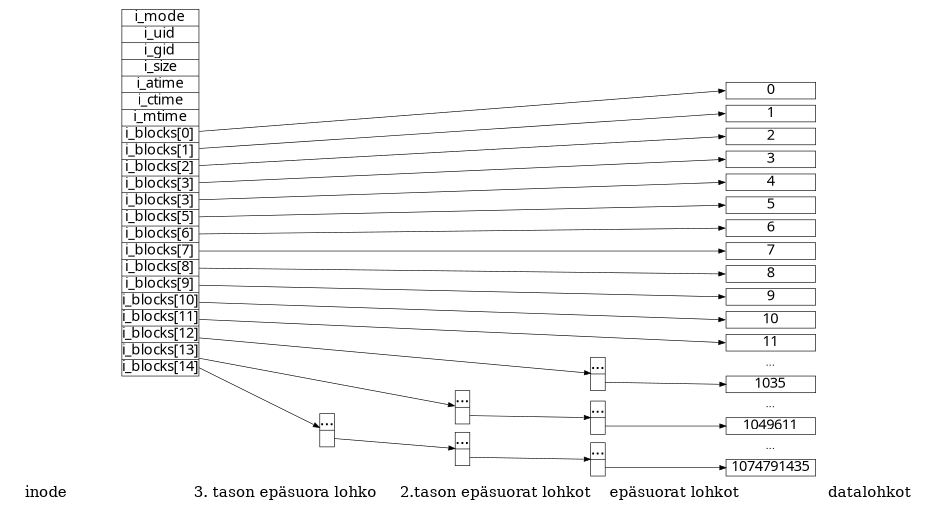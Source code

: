 digraph ext2 {
    graph[fontsize=7,labeljust="l"];
    label="inode                           3. tason epäsuora lohko     2.tason epäsuorat lohkot    epäsuorat lohkot                   datalohkot";
    splines = false;
    rankdir = LR;
    nodesep = 0.04;
    ranksep = 0.8;
    node[fontsize=7,width=0.0,height=0.0,margin=0.0,penwidth=0.3];
    size = "0.0,0.0";
    edge[arrowsize=0.3,penwidth=0.3];

    // Group 1: Inode
    subgraph {
        rank = same;
        inode [shape=record,fontname="Ubuntu Mono",label="i_mode|i_uid|i_gid|i_size|i_atime|i_ctime|i_mtime|<b0>i_blocks[0]|<b1>i_blocks[1]|<b2>i_blocks[2]|<b3>i_blocks[3]|<b4>i_blocks[3]|<b5>i_blocks[5]|<b6>i_blocks[6]|<b7>i_blocks[7]|<b8>i_blocks[8]|<b9>i_blocks[9]|<b10>i_blocks[10]|<b11>i_blocks[11]|<idp1>i_blocks[12]|<idp2>i_blocks[13]|<idp3>i_blocks[14]"];
    }

    // Group 2: Triply indirect blocks
    subgraph {
        rank = same;
        idb3 [shape=record,label="...|<last>"];
    }

    // Group 3: Doubly indirect blocks
    subgraph {
        rank = same;
        idb2_2id [shape=record,label="...|<last>"];
        idb2_3id [shape=record,label="...|<last>"];
    }

    // Group 4: Indirect blocks
    subgraph {
        rank = same;
        idb1_1id [shape=record,label="...|<last>"];
        idb1_2id [shape=record,label="...|<last>"];
        idb1_3id [shape=record,label="...|<last>"];
    }

    // Group 5: Data blocks
    subgraph {
        rank = same;
        node[fontname="Ubuntu Mono",width=0.6,height=0.0,margin=0.00];
        b_d_0 [shape=box,label="0"];
        b_d_1 [shape=box,label="1"];
        b_d_2 [shape=box,label="2"];
        b_d_3 [shape=box,label="3"];
        b_d_4 [shape=box,label="4"];
        b_d_5 [shape=box,label="5"];
        b_d_6 [shape=box,label="6"];
        b_d_7 [shape=box,label="7"];
        b_d_8 [shape=box,label="8"];
        b_d_9 [shape=box,label="9"];
        b_d_10 [shape=box,label="10"];
        b_d_11 [shape=box,label="11"];

        b_dots_1 [shape=plaintext,fontsize=5,label="..."];

        b_1id [shape=box,label="1035"];

        b_dots_2 [shape=plaintext,fontsize=5,label="..."];

        b_2id [shape=box,label="1049611"];

        b_dots_3 [shape=plaintext,fontsize=5,label="..."];

        b_3id [shape=box,label="1074791435"];
    }

    // inode -> triply indirect block connections
    inode:idp3 -> idb3;

    // inode -> doubly indirect block connections
    inode:idp2 -> idb2_2id;

    // inode -> indirect block connections
    inode:idp1 -> idb1_1id;

    // inode -> direct block connections
    inode:b0 -> b_d_0:w;
    inode:b1 -> b_d_1:w;
    inode:b2 -> b_d_2:w;
    inode:b3 -> b_d_3:w;
    inode:b4 -> b_d_4:w;
    inode:b5 -> b_d_5:w;
    inode:b6 -> b_d_6:w;
    inode:b7 -> b_d_7:w;
    inode:b8 -> b_d_8:w;
    inode:b9 -> b_d_9:w;
    inode:b10 -> b_d_10:w;
    inode:b11 -> b_d_11:w;

    // triply indirect block -> doubly indirect block connections
    idb3:last -> idb2_3id;

    // doubly indirect block -> indirect block connections
    idb2_2id:last -> idb1_2id;
    idb2_3id:last -> idb1_3id;

    // 1st indirect block -> direct block connections
    idb1_1id:last -> b_1id:w;
    idb1_2id:last -> b_2id:w;
    idb1_3id:last -> b_3id:w;

    // retarded crap
    b_d_4:s   -> b_d_5:n   [style=invis];
    b_d_5:s   -> b_d_6:n   [style=invis];
    b_d_6:s   -> b_d_7:n   [style=invis];

    b_d_11:s   -> b_dots_1:n   [style=invis];
    b_dots_1:s   -> b_1id:n    [style=invis];
    b_1id:s   -> b_dots_2:n    [style=invis];
    b_dots_2:s   -> b_2id:n    [style=invis];
    b_2id:s   -> b_dots_3:n    [style=invis];
    b_dots_3:n -> b_3id:n [style=invis];
}
